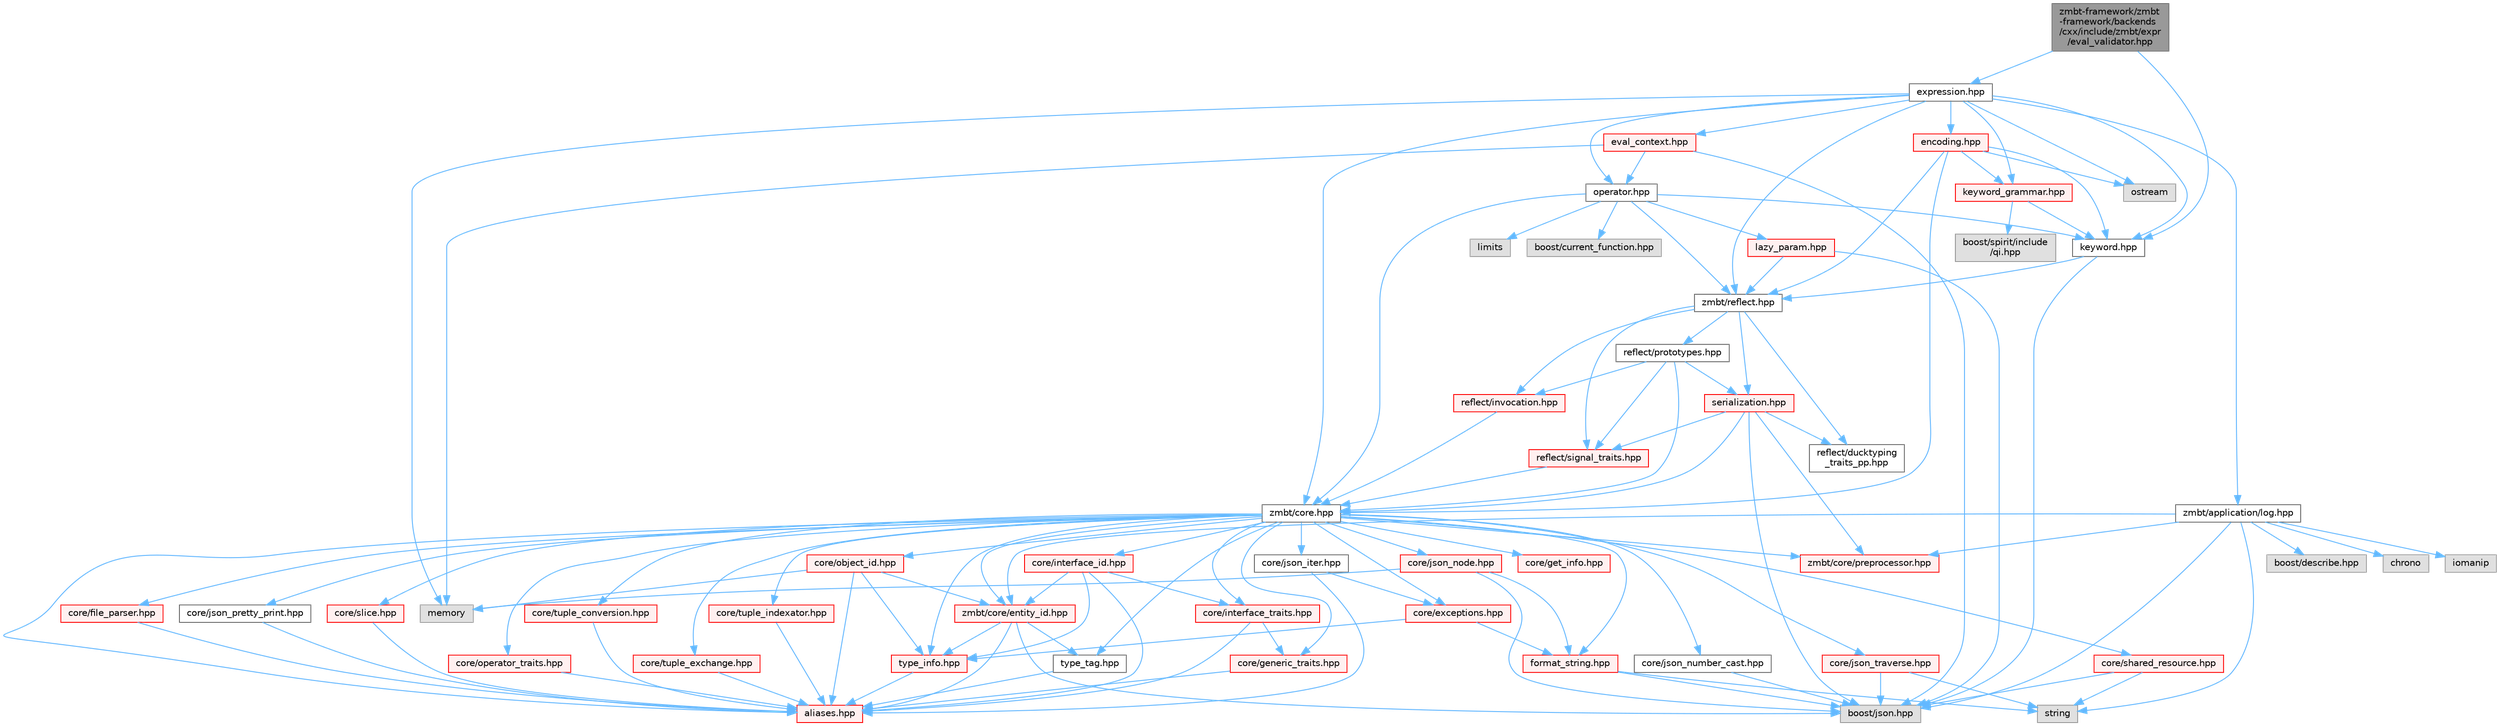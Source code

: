 digraph "zmbt-framework/zmbt-framework/backends/cxx/include/zmbt/expr/eval_validator.hpp"
{
 // LATEX_PDF_SIZE
  bgcolor="transparent";
  edge [fontname=Helvetica,fontsize=10,labelfontname=Helvetica,labelfontsize=10];
  node [fontname=Helvetica,fontsize=10,shape=box,height=0.2,width=0.4];
  Node1 [id="Node000001",label="zmbt-framework/zmbt\l-framework/backends\l/cxx/include/zmbt/expr\l/eval_validator.hpp",height=0.2,width=0.4,color="gray40", fillcolor="grey60", style="filled", fontcolor="black",tooltip=" "];
  Node1 -> Node2 [id="edge1_Node000001_Node000002",color="steelblue1",style="solid",tooltip=" "];
  Node2 [id="Node000002",label="expression.hpp",height=0.2,width=0.4,color="grey40", fillcolor="white", style="filled",URL="$expression_8hpp.html",tooltip=" "];
  Node2 -> Node3 [id="edge2_Node000002_Node000003",color="steelblue1",style="solid",tooltip=" "];
  Node3 [id="Node000003",label="memory",height=0.2,width=0.4,color="grey60", fillcolor="#E0E0E0", style="filled",tooltip=" "];
  Node2 -> Node4 [id="edge3_Node000002_Node000004",color="steelblue1",style="solid",tooltip=" "];
  Node4 [id="Node000004",label="ostream",height=0.2,width=0.4,color="grey60", fillcolor="#E0E0E0", style="filled",tooltip=" "];
  Node2 -> Node5 [id="edge4_Node000002_Node000005",color="steelblue1",style="solid",tooltip=" "];
  Node5 [id="Node000005",label="zmbt/application/log.hpp",height=0.2,width=0.4,color="grey40", fillcolor="white", style="filled",URL="$log_8hpp.html",tooltip=" "];
  Node5 -> Node6 [id="edge5_Node000005_Node000006",color="steelblue1",style="solid",tooltip=" "];
  Node6 [id="Node000006",label="chrono",height=0.2,width=0.4,color="grey60", fillcolor="#E0E0E0", style="filled",tooltip=" "];
  Node5 -> Node7 [id="edge6_Node000005_Node000007",color="steelblue1",style="solid",tooltip=" "];
  Node7 [id="Node000007",label="iomanip",height=0.2,width=0.4,color="grey60", fillcolor="#E0E0E0", style="filled",tooltip=" "];
  Node5 -> Node8 [id="edge7_Node000005_Node000008",color="steelblue1",style="solid",tooltip=" "];
  Node8 [id="Node000008",label="string",height=0.2,width=0.4,color="grey60", fillcolor="#E0E0E0", style="filled",tooltip=" "];
  Node5 -> Node9 [id="edge8_Node000005_Node000009",color="steelblue1",style="solid",tooltip=" "];
  Node9 [id="Node000009",label="boost/describe.hpp",height=0.2,width=0.4,color="grey60", fillcolor="#E0E0E0", style="filled",tooltip=" "];
  Node5 -> Node10 [id="edge9_Node000005_Node000010",color="steelblue1",style="solid",tooltip=" "];
  Node10 [id="Node000010",label="boost/json.hpp",height=0.2,width=0.4,color="grey60", fillcolor="#E0E0E0", style="filled",tooltip=" "];
  Node5 -> Node11 [id="edge10_Node000005_Node000011",color="steelblue1",style="solid",tooltip=" "];
  Node11 [id="Node000011",label="zmbt/core/preprocessor.hpp",height=0.2,width=0.4,color="red", fillcolor="#FFF0F0", style="filled",URL="$preprocessor_8hpp.html",tooltip="type traits to check serialization compatibility"];
  Node5 -> Node13 [id="edge11_Node000005_Node000013",color="steelblue1",style="solid",tooltip=" "];
  Node13 [id="Node000013",label="zmbt/core/entity_id.hpp",height=0.2,width=0.4,color="red", fillcolor="#FFF0F0", style="filled",URL="$entity__id_8hpp.html",tooltip=" "];
  Node13 -> Node10 [id="edge12_Node000013_Node000010",color="steelblue1",style="solid",tooltip=" "];
  Node13 -> Node18 [id="edge13_Node000013_Node000018",color="steelblue1",style="solid",tooltip=" "];
  Node18 [id="Node000018",label="aliases.hpp",height=0.2,width=0.4,color="red", fillcolor="#FFF0F0", style="filled",URL="$aliases_8hpp.html",tooltip=" "];
  Node13 -> Node23 [id="edge14_Node000013_Node000023",color="steelblue1",style="solid",tooltip=" "];
  Node23 [id="Node000023",label="type_tag.hpp",height=0.2,width=0.4,color="grey40", fillcolor="white", style="filled",URL="$type__tag_8hpp.html",tooltip=" "];
  Node23 -> Node18 [id="edge15_Node000023_Node000018",color="steelblue1",style="solid",tooltip=" "];
  Node13 -> Node24 [id="edge16_Node000013_Node000024",color="steelblue1",style="solid",tooltip=" "];
  Node24 [id="Node000024",label="type_info.hpp",height=0.2,width=0.4,color="red", fillcolor="#FFF0F0", style="filled",URL="$type__info_8hpp.html",tooltip=" "];
  Node24 -> Node18 [id="edge17_Node000024_Node000018",color="steelblue1",style="solid",tooltip=" "];
  Node2 -> Node26 [id="edge18_Node000002_Node000026",color="steelblue1",style="solid",tooltip=" "];
  Node26 [id="Node000026",label="zmbt/core.hpp",height=0.2,width=0.4,color="grey40", fillcolor="white", style="filled",URL="$core_8hpp.html",tooltip=" "];
  Node26 -> Node18 [id="edge19_Node000026_Node000018",color="steelblue1",style="solid",tooltip=" "];
  Node26 -> Node27 [id="edge20_Node000026_Node000027",color="steelblue1",style="solid",tooltip=" "];
  Node27 [id="Node000027",label="core/exceptions.hpp",height=0.2,width=0.4,color="red", fillcolor="#FFF0F0", style="filled",URL="$core_2exceptions_8hpp.html",tooltip=" "];
  Node27 -> Node29 [id="edge21_Node000027_Node000029",color="steelblue1",style="solid",tooltip=" "];
  Node29 [id="Node000029",label="format_string.hpp",height=0.2,width=0.4,color="red", fillcolor="#FFF0F0", style="filled",URL="$format__string_8hpp.html",tooltip=" "];
  Node29 -> Node10 [id="edge22_Node000029_Node000010",color="steelblue1",style="solid",tooltip=" "];
  Node29 -> Node8 [id="edge23_Node000029_Node000008",color="steelblue1",style="solid",tooltip=" "];
  Node27 -> Node24 [id="edge24_Node000027_Node000024",color="steelblue1",style="solid",tooltip=" "];
  Node26 -> Node30 [id="edge25_Node000026_Node000030",color="steelblue1",style="solid",tooltip=" "];
  Node30 [id="Node000030",label="core/file_parser.hpp",height=0.2,width=0.4,color="red", fillcolor="#FFF0F0", style="filled",URL="$file__parser_8hpp.html",tooltip=" "];
  Node30 -> Node18 [id="edge26_Node000030_Node000018",color="steelblue1",style="solid",tooltip=" "];
  Node26 -> Node29 [id="edge27_Node000026_Node000029",color="steelblue1",style="solid",tooltip=" "];
  Node26 -> Node32 [id="edge28_Node000026_Node000032",color="steelblue1",style="solid",tooltip=" "];
  Node32 [id="Node000032",label="core/generic_traits.hpp",height=0.2,width=0.4,color="red", fillcolor="#FFF0F0", style="filled",URL="$generic__traits_8hpp.html",tooltip=" "];
  Node32 -> Node18 [id="edge29_Node000032_Node000018",color="steelblue1",style="solid",tooltip=" "];
  Node26 -> Node33 [id="edge30_Node000026_Node000033",color="steelblue1",style="solid",tooltip=" "];
  Node33 [id="Node000033",label="core/get_info.hpp",height=0.2,width=0.4,color="red", fillcolor="#FFF0F0", style="filled",URL="$get__info_8hpp.html",tooltip=" "];
  Node26 -> Node35 [id="edge31_Node000026_Node000035",color="steelblue1",style="solid",tooltip=" "];
  Node35 [id="Node000035",label="core/interface_traits.hpp",height=0.2,width=0.4,color="red", fillcolor="#FFF0F0", style="filled",URL="$interface__traits_8hpp.html",tooltip=" "];
  Node35 -> Node18 [id="edge32_Node000035_Node000018",color="steelblue1",style="solid",tooltip=" "];
  Node35 -> Node32 [id="edge33_Node000035_Node000032",color="steelblue1",style="solid",tooltip=" "];
  Node26 -> Node37 [id="edge34_Node000026_Node000037",color="steelblue1",style="solid",tooltip=" "];
  Node37 [id="Node000037",label="core/json_iter.hpp",height=0.2,width=0.4,color="grey40", fillcolor="white", style="filled",URL="$json__iter_8hpp.html",tooltip=" "];
  Node37 -> Node18 [id="edge35_Node000037_Node000018",color="steelblue1",style="solid",tooltip=" "];
  Node37 -> Node27 [id="edge36_Node000037_Node000027",color="steelblue1",style="solid",tooltip=" "];
  Node26 -> Node38 [id="edge37_Node000026_Node000038",color="steelblue1",style="solid",tooltip=" "];
  Node38 [id="Node000038",label="core/json_node.hpp",height=0.2,width=0.4,color="red", fillcolor="#FFF0F0", style="filled",URL="$json__node_8hpp.html",tooltip=" "];
  Node38 -> Node10 [id="edge38_Node000038_Node000010",color="steelblue1",style="solid",tooltip=" "];
  Node38 -> Node3 [id="edge39_Node000038_Node000003",color="steelblue1",style="solid",tooltip=" "];
  Node38 -> Node29 [id="edge40_Node000038_Node000029",color="steelblue1",style="solid",tooltip=" "];
  Node26 -> Node40 [id="edge41_Node000026_Node000040",color="steelblue1",style="solid",tooltip=" "];
  Node40 [id="Node000040",label="core/json_number_cast.hpp",height=0.2,width=0.4,color="grey40", fillcolor="white", style="filled",URL="$json__number__cast_8hpp.html",tooltip=" "];
  Node40 -> Node10 [id="edge42_Node000040_Node000010",color="steelblue1",style="solid",tooltip=" "];
  Node26 -> Node41 [id="edge43_Node000026_Node000041",color="steelblue1",style="solid",tooltip=" "];
  Node41 [id="Node000041",label="core/json_traverse.hpp",height=0.2,width=0.4,color="red", fillcolor="#FFF0F0", style="filled",URL="$json__traverse_8hpp.html",tooltip=" "];
  Node41 -> Node8 [id="edge44_Node000041_Node000008",color="steelblue1",style="solid",tooltip=" "];
  Node41 -> Node10 [id="edge45_Node000041_Node000010",color="steelblue1",style="solid",tooltip=" "];
  Node26 -> Node42 [id="edge46_Node000026_Node000042",color="steelblue1",style="solid",tooltip=" "];
  Node42 [id="Node000042",label="core/json_pretty_print.hpp",height=0.2,width=0.4,color="grey40", fillcolor="white", style="filled",URL="$json__pretty__print_8hpp.html",tooltip=" "];
  Node42 -> Node18 [id="edge47_Node000042_Node000018",color="steelblue1",style="solid",tooltip=" "];
  Node26 -> Node43 [id="edge48_Node000026_Node000043",color="steelblue1",style="solid",tooltip=" "];
  Node43 [id="Node000043",label="core/slice.hpp",height=0.2,width=0.4,color="red", fillcolor="#FFF0F0", style="filled",URL="$slice_8hpp.html",tooltip=" "];
  Node43 -> Node18 [id="edge49_Node000043_Node000018",color="steelblue1",style="solid",tooltip=" "];
  Node26 -> Node11 [id="edge50_Node000026_Node000011",color="steelblue1",style="solid",tooltip=" "];
  Node26 -> Node44 [id="edge51_Node000026_Node000044",color="steelblue1",style="solid",tooltip=" "];
  Node44 [id="Node000044",label="core/operator_traits.hpp",height=0.2,width=0.4,color="red", fillcolor="#FFF0F0", style="filled",URL="$operator__traits_8hpp.html",tooltip=" "];
  Node44 -> Node18 [id="edge52_Node000044_Node000018",color="steelblue1",style="solid",tooltip=" "];
  Node26 -> Node51 [id="edge53_Node000026_Node000051",color="steelblue1",style="solid",tooltip=" "];
  Node51 [id="Node000051",label="core/shared_resource.hpp",height=0.2,width=0.4,color="red", fillcolor="#FFF0F0", style="filled",URL="$shared__resource_8hpp.html",tooltip=" "];
  Node51 -> Node10 [id="edge54_Node000051_Node000010",color="steelblue1",style="solid",tooltip=" "];
  Node51 -> Node8 [id="edge55_Node000051_Node000008",color="steelblue1",style="solid",tooltip=" "];
  Node26 -> Node52 [id="edge56_Node000026_Node000052",color="steelblue1",style="solid",tooltip=" "];
  Node52 [id="Node000052",label="core/tuple_conversion.hpp",height=0.2,width=0.4,color="red", fillcolor="#FFF0F0", style="filled",URL="$tuple__conversion_8hpp.html",tooltip=" "];
  Node52 -> Node18 [id="edge57_Node000052_Node000018",color="steelblue1",style="solid",tooltip=" "];
  Node26 -> Node53 [id="edge58_Node000026_Node000053",color="steelblue1",style="solid",tooltip=" "];
  Node53 [id="Node000053",label="core/tuple_exchange.hpp",height=0.2,width=0.4,color="red", fillcolor="#FFF0F0", style="filled",URL="$tuple__exchange_8hpp.html",tooltip=" "];
  Node53 -> Node18 [id="edge59_Node000053_Node000018",color="steelblue1",style="solid",tooltip=" "];
  Node26 -> Node54 [id="edge60_Node000026_Node000054",color="steelblue1",style="solid",tooltip=" "];
  Node54 [id="Node000054",label="core/tuple_indexator.hpp",height=0.2,width=0.4,color="red", fillcolor="#FFF0F0", style="filled",URL="$tuple__indexator_8hpp.html",tooltip=" "];
  Node54 -> Node18 [id="edge61_Node000054_Node000018",color="steelblue1",style="solid",tooltip=" "];
  Node26 -> Node24 [id="edge62_Node000026_Node000024",color="steelblue1",style="solid",tooltip=" "];
  Node26 -> Node23 [id="edge63_Node000026_Node000023",color="steelblue1",style="solid",tooltip=" "];
  Node26 -> Node13 [id="edge64_Node000026_Node000013",color="steelblue1",style="solid",tooltip=" "];
  Node26 -> Node55 [id="edge65_Node000026_Node000055",color="steelblue1",style="solid",tooltip=" "];
  Node55 [id="Node000055",label="core/interface_id.hpp",height=0.2,width=0.4,color="red", fillcolor="#FFF0F0", style="filled",URL="$interface__id_8hpp.html",tooltip=" "];
  Node55 -> Node18 [id="edge66_Node000055_Node000018",color="steelblue1",style="solid",tooltip=" "];
  Node55 -> Node13 [id="edge67_Node000055_Node000013",color="steelblue1",style="solid",tooltip=" "];
  Node55 -> Node35 [id="edge68_Node000055_Node000035",color="steelblue1",style="solid",tooltip=" "];
  Node55 -> Node24 [id="edge69_Node000055_Node000024",color="steelblue1",style="solid",tooltip=" "];
  Node26 -> Node59 [id="edge70_Node000026_Node000059",color="steelblue1",style="solid",tooltip=" "];
  Node59 [id="Node000059",label="core/object_id.hpp",height=0.2,width=0.4,color="red", fillcolor="#FFF0F0", style="filled",URL="$object__id_8hpp.html",tooltip=" "];
  Node59 -> Node3 [id="edge71_Node000059_Node000003",color="steelblue1",style="solid",tooltip=" "];
  Node59 -> Node18 [id="edge72_Node000059_Node000018",color="steelblue1",style="solid",tooltip=" "];
  Node59 -> Node13 [id="edge73_Node000059_Node000013",color="steelblue1",style="solid",tooltip=" "];
  Node59 -> Node24 [id="edge74_Node000059_Node000024",color="steelblue1",style="solid",tooltip=" "];
  Node2 -> Node60 [id="edge75_Node000002_Node000060",color="steelblue1",style="solid",tooltip=" "];
  Node60 [id="Node000060",label="zmbt/reflect.hpp",height=0.2,width=0.4,color="grey40", fillcolor="white", style="filled",URL="$reflect_8hpp.html",tooltip=" "];
  Node60 -> Node61 [id="edge76_Node000060_Node000061",color="steelblue1",style="solid",tooltip=" "];
  Node61 [id="Node000061",label="reflect/ducktyping\l_traits_pp.hpp",height=0.2,width=0.4,color="grey40", fillcolor="white", style="filled",URL="$ducktyping__traits__pp_8hpp.html",tooltip=" "];
  Node60 -> Node62 [id="edge77_Node000060_Node000062",color="steelblue1",style="solid",tooltip=" "];
  Node62 [id="Node000062",label="reflect/signal_traits.hpp",height=0.2,width=0.4,color="red", fillcolor="#FFF0F0", style="filled",URL="$signal__traits_8hpp.html",tooltip=" "];
  Node62 -> Node26 [id="edge78_Node000062_Node000026",color="steelblue1",style="solid",tooltip=" "];
  Node60 -> Node63 [id="edge79_Node000060_Node000063",color="steelblue1",style="solid",tooltip=" "];
  Node63 [id="Node000063",label="reflect/invocation.hpp",height=0.2,width=0.4,color="red", fillcolor="#FFF0F0", style="filled",URL="$invocation_8hpp.html",tooltip=" "];
  Node63 -> Node26 [id="edge80_Node000063_Node000026",color="steelblue1",style="solid",tooltip=" "];
  Node60 -> Node64 [id="edge81_Node000060_Node000064",color="steelblue1",style="solid",tooltip=" "];
  Node64 [id="Node000064",label="reflect/prototypes.hpp",height=0.2,width=0.4,color="grey40", fillcolor="white", style="filled",URL="$prototypes_8hpp.html",tooltip=" "];
  Node64 -> Node26 [id="edge82_Node000064_Node000026",color="steelblue1",style="solid",tooltip=" "];
  Node64 -> Node62 [id="edge83_Node000064_Node000062",color="steelblue1",style="solid",tooltip=" "];
  Node64 -> Node65 [id="edge84_Node000064_Node000065",color="steelblue1",style="solid",tooltip=" "];
  Node65 [id="Node000065",label="serialization.hpp",height=0.2,width=0.4,color="red", fillcolor="#FFF0F0", style="filled",URL="$serialization_8hpp.html",tooltip=" "];
  Node65 -> Node10 [id="edge85_Node000065_Node000010",color="steelblue1",style="solid",tooltip=" "];
  Node65 -> Node11 [id="edge86_Node000065_Node000011",color="steelblue1",style="solid",tooltip=" "];
  Node65 -> Node26 [id="edge87_Node000065_Node000026",color="steelblue1",style="solid",tooltip=" "];
  Node65 -> Node61 [id="edge88_Node000065_Node000061",color="steelblue1",style="solid",tooltip=" "];
  Node65 -> Node62 [id="edge89_Node000065_Node000062",color="steelblue1",style="solid",tooltip=" "];
  Node64 -> Node63 [id="edge90_Node000064_Node000063",color="steelblue1",style="solid",tooltip=" "];
  Node60 -> Node65 [id="edge91_Node000060_Node000065",color="steelblue1",style="solid",tooltip=" "];
  Node2 -> Node68 [id="edge92_Node000002_Node000068",color="steelblue1",style="solid",tooltip=" "];
  Node68 [id="Node000068",label="operator.hpp",height=0.2,width=0.4,color="grey40", fillcolor="white", style="filled",URL="$operator_8hpp.html",tooltip=" "];
  Node68 -> Node69 [id="edge93_Node000068_Node000069",color="steelblue1",style="solid",tooltip=" "];
  Node69 [id="Node000069",label="limits",height=0.2,width=0.4,color="grey60", fillcolor="#E0E0E0", style="filled",tooltip=" "];
  Node68 -> Node26 [id="edge94_Node000068_Node000026",color="steelblue1",style="solid",tooltip=" "];
  Node68 -> Node60 [id="edge95_Node000068_Node000060",color="steelblue1",style="solid",tooltip=" "];
  Node68 -> Node70 [id="edge96_Node000068_Node000070",color="steelblue1",style="solid",tooltip=" "];
  Node70 [id="Node000070",label="keyword.hpp",height=0.2,width=0.4,color="grey40", fillcolor="white", style="filled",URL="$keyword_8hpp.html",tooltip=" "];
  Node70 -> Node10 [id="edge97_Node000070_Node000010",color="steelblue1",style="solid",tooltip=" "];
  Node70 -> Node60 [id="edge98_Node000070_Node000060",color="steelblue1",style="solid",tooltip=" "];
  Node68 -> Node71 [id="edge99_Node000068_Node000071",color="steelblue1",style="solid",tooltip=" "];
  Node71 [id="Node000071",label="lazy_param.hpp",height=0.2,width=0.4,color="red", fillcolor="#FFF0F0", style="filled",URL="$lazy__param_8hpp.html",tooltip=" "];
  Node71 -> Node10 [id="edge100_Node000071_Node000010",color="steelblue1",style="solid",tooltip=" "];
  Node71 -> Node60 [id="edge101_Node000071_Node000060",color="steelblue1",style="solid",tooltip=" "];
  Node68 -> Node73 [id="edge102_Node000068_Node000073",color="steelblue1",style="solid",tooltip=" "];
  Node73 [id="Node000073",label="boost/current_function.hpp",height=0.2,width=0.4,color="grey60", fillcolor="#E0E0E0", style="filled",tooltip=" "];
  Node2 -> Node70 [id="edge103_Node000002_Node000070",color="steelblue1",style="solid",tooltip=" "];
  Node2 -> Node74 [id="edge104_Node000002_Node000074",color="steelblue1",style="solid",tooltip=" "];
  Node74 [id="Node000074",label="keyword_grammar.hpp",height=0.2,width=0.4,color="red", fillcolor="#FFF0F0", style="filled",URL="$keyword__grammar_8hpp.html",tooltip=" "];
  Node74 -> Node75 [id="edge105_Node000074_Node000075",color="steelblue1",style="solid",tooltip=" "];
  Node75 [id="Node000075",label="boost/spirit/include\l/qi.hpp",height=0.2,width=0.4,color="grey60", fillcolor="#E0E0E0", style="filled",tooltip=" "];
  Node74 -> Node70 [id="edge106_Node000074_Node000070",color="steelblue1",style="solid",tooltip=" "];
  Node2 -> Node77 [id="edge107_Node000002_Node000077",color="steelblue1",style="solid",tooltip=" "];
  Node77 [id="Node000077",label="encoding.hpp",height=0.2,width=0.4,color="red", fillcolor="#FFF0F0", style="filled",URL="$encoding_8hpp.html",tooltip=" "];
  Node77 -> Node4 [id="edge108_Node000077_Node000004",color="steelblue1",style="solid",tooltip=" "];
  Node77 -> Node26 [id="edge109_Node000077_Node000026",color="steelblue1",style="solid",tooltip=" "];
  Node77 -> Node60 [id="edge110_Node000077_Node000060",color="steelblue1",style="solid",tooltip=" "];
  Node77 -> Node70 [id="edge111_Node000077_Node000070",color="steelblue1",style="solid",tooltip=" "];
  Node77 -> Node74 [id="edge112_Node000077_Node000074",color="steelblue1",style="solid",tooltip=" "];
  Node2 -> Node81 [id="edge113_Node000002_Node000081",color="steelblue1",style="solid",tooltip=" "];
  Node81 [id="Node000081",label="eval_context.hpp",height=0.2,width=0.4,color="red", fillcolor="#FFF0F0", style="filled",URL="$eval__context_8hpp.html",tooltip=" "];
  Node81 -> Node3 [id="edge114_Node000081_Node000003",color="steelblue1",style="solid",tooltip=" "];
  Node81 -> Node10 [id="edge115_Node000081_Node000010",color="steelblue1",style="solid",tooltip=" "];
  Node81 -> Node68 [id="edge116_Node000081_Node000068",color="steelblue1",style="solid",tooltip=" "];
  Node1 -> Node70 [id="edge117_Node000001_Node000070",color="steelblue1",style="solid",tooltip=" "];
}
